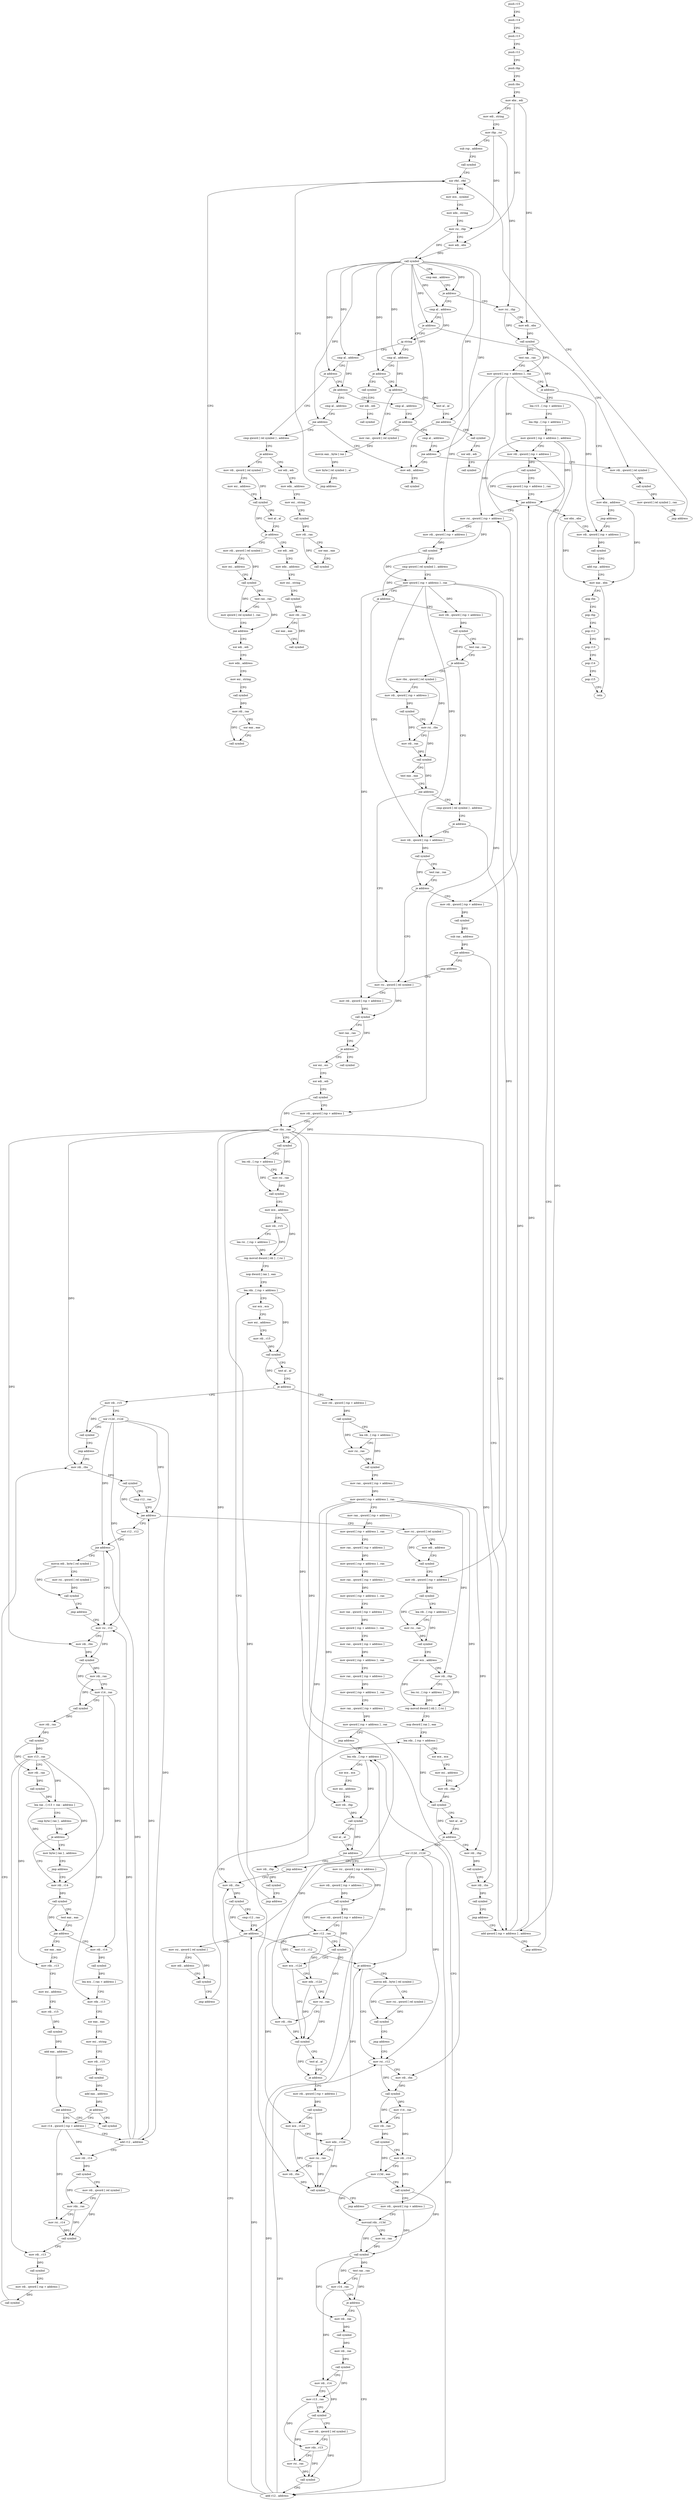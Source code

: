 digraph "func" {
"4213552" [label = "push r15" ]
"4213554" [label = "push r14" ]
"4213556" [label = "push r13" ]
"4213558" [label = "push r12" ]
"4213560" [label = "push rbp" ]
"4213561" [label = "push rbx" ]
"4213562" [label = "mov ebx , edi" ]
"4213564" [label = "mov edi , string" ]
"4213569" [label = "mov rbp , rsi" ]
"4213572" [label = "sub rsp , address" ]
"4213579" [label = "call symbol" ]
"4213584" [label = "xor r8d , r8d" ]
"4213913" [label = "mov rsi , rbp" ]
"4213916" [label = "mov edi , ebx" ]
"4213918" [label = "call symbol" ]
"4213923" [label = "test rax , rax" ]
"4213926" [label = "mov qword [ rsp + address ] , rax" ]
"4213931" [label = "je address" ]
"4215075" [label = "mov ebx , address" ]
"4213937" [label = "lea r15 , [ rsp + address ]" ]
"4213616" [label = "cmp al , address" ]
"4213618" [label = "je address" ]
"4213686" [label = "mov rdi , qword [ rel symbol ]" ]
"4213620" [label = "jg string" ]
"4215080" [label = "jmp address" ]
"4215045" [label = "mov rdi , qword [ rsp + address ]" ]
"4213942" [label = "lea rbp , [ rsp + address ]" ]
"4213950" [label = "mov qword [ rsp + address ] , address" ]
"4213959" [label = "mov rdi , qword [ rsp + address ]" ]
"4213693" [label = "call symbol" ]
"4213698" [label = "mov qword [ rel symbol ] , rax" ]
"4213705" [label = "jmp address" ]
"4213664" [label = "cmp al , address" ]
"4213622" [label = "cmp al , address" ]
"4215050" [label = "call symbol" ]
"4215055" [label = "add rsp , address" ]
"4215062" [label = "mov eax , ebx" ]
"4215064" [label = "pop rbx" ]
"4215065" [label = "pop rbp" ]
"4215066" [label = "pop r12" ]
"4215068" [label = "pop r13" ]
"4215070" [label = "pop r14" ]
"4215072" [label = "pop r15" ]
"4215074" [label = "retn" ]
"4215043" [label = "xor ebx , ebx" ]
"4213980" [label = "mov rsi , qword [ rsp + address ]" ]
"4213985" [label = "mov rdi , qword [ rsp + address ]" ]
"4213990" [label = "call symbol" ]
"4213995" [label = "cmp qword [ rel symbol ] , address" ]
"4214003" [label = "mov qword [ rsp + address ] , rax" ]
"4214008" [label = "je address" ]
"4214450" [label = "mov rdi , qword [ rsp + address ]" ]
"4214014" [label = "mov rdi , qword [ rsp + address ]" ]
"4213587" [label = "mov ecx , symbol" ]
"4213592" [label = "mov edx , string" ]
"4213597" [label = "mov rsi , rbp" ]
"4213600" [label = "mov edi , ebx" ]
"4213602" [label = "call symbol" ]
"4213607" [label = "cmp eax , address" ]
"4213610" [label = "je address" ]
"4213666" [label = "je address" ]
"4213715" [label = "cmp qword [ rel symbol ] , address" ]
"4213668" [label = "jle address" ]
"4213624" [label = "je address" ]
"4213869" [label = "call symbol" ]
"4213630" [label = "jg address" ]
"4214455" [label = "call symbol" ]
"4214460" [label = "test rax , rax" ]
"4214463" [label = "je address" ]
"4214069" [label = "mov rsi , qword [ rel symbol ]" ]
"4214469" [label = "mov rdi , qword [ rsp + address ]" ]
"4214019" [label = "call symbol" ]
"4214024" [label = "test rax , rax" ]
"4214027" [label = "je address" ]
"4214429" [label = "cmp qword [ rel symbol ] , address" ]
"4214033" [label = "mov rbx , qword [ rel symbol ]" ]
"4213723" [label = "je address" ]
"4213752" [label = "mov rdi , qword [ rel symbol ]" ]
"4213725" [label = "xor edi , edi" ]
"4213707" [label = "cmp al , address" ]
"4213670" [label = "cmp al , address" ]
"4213874" [label = "xor edi , edi" ]
"4213876" [label = "call symbol" ]
"4213838" [label = "mov rax , qword [ rel symbol ]" ]
"4213636" [label = "test al , al" ]
"4214076" [label = "mov rdi , qword [ rsp + address ]" ]
"4214081" [label = "call symbol" ]
"4214086" [label = "test rax , rax" ]
"4214089" [label = "je address" ]
"4215082" [label = "call symbol" ]
"4214095" [label = "xor esi , esi" ]
"4214474" [label = "call symbol" ]
"4214479" [label = "sub rax , address" ]
"4214483" [label = "jne address" ]
"4214439" [label = "add qword [ rsp + address ] , address" ]
"4214485" [label = "jmp address" ]
"4214437" [label = "je address" ]
"4214040" [label = "mov rdi , qword [ rsp + address ]" ]
"4214045" [label = "call symbol" ]
"4214050" [label = "mov rsi , rbx" ]
"4214053" [label = "mov rdi , rax" ]
"4214056" [label = "call symbol" ]
"4214061" [label = "test eax , eax" ]
"4214063" [label = "jne address" ]
"4213759" [label = "mov esi , address" ]
"4213764" [label = "call symbol" ]
"4213769" [label = "test al , al" ]
"4213771" [label = "je address" ]
"4213881" [label = "xor edi , edi" ]
"4213773" [label = "mov rdi , qword [ rel symbol ]" ]
"4213727" [label = "mov edx , address" ]
"4213732" [label = "mov esi , string" ]
"4213737" [label = "call symbol" ]
"4213742" [label = "mov rdi , rax" ]
"4213745" [label = "xor eax , eax" ]
"4213747" [label = "call symbol" ]
"4213709" [label = "jne address" ]
"4213859" [label = "mov edi , address" ]
"4213672" [label = "je address" ]
"4213678" [label = "cmp al , address" ]
"4213845" [label = "movzx eax , byte [ rax ]" ]
"4213848" [label = "mov byte [ rel symbol ] , al" ]
"4213854" [label = "jmp address" ]
"4213638" [label = "jne address" ]
"4213644" [label = "call symbol" ]
"4214097" [label = "xor edi , edi" ]
"4214099" [label = "call symbol" ]
"4214104" [label = "mov rdi , qword [ rsp + address ]" ]
"4214109" [label = "mov rbx , rax" ]
"4214112" [label = "call symbol" ]
"4214117" [label = "lea rdi , [ rsp + address ]" ]
"4214122" [label = "mov rsi , rax" ]
"4214125" [label = "call symbol" ]
"4214130" [label = "mov ecx , address" ]
"4214135" [label = "mov rdi , r15" ]
"4214138" [label = "lea rsi , [ rsp + address ]" ]
"4214143" [label = "rep movsd dword [ rdi ] , [ rsi ]" ]
"4214145" [label = "nop dword [ rax ] , eax" ]
"4214152" [label = "lea rdx , [ rsp + address ]" ]
"4214445" [label = "jmp address" ]
"4213883" [label = "mov edx , address" ]
"4213888" [label = "mov esi , string" ]
"4213893" [label = "call symbol" ]
"4213898" [label = "mov rdi , rax" ]
"4213901" [label = "xor eax , eax" ]
"4213903" [label = "call symbol" ]
"4213780" [label = "mov esi , address" ]
"4213785" [label = "call symbol" ]
"4213790" [label = "test rax , rax" ]
"4213793" [label = "mov qword [ rel symbol ] , rax" ]
"4213800" [label = "jne address" ]
"4213806" [label = "xor edi , edi" ]
"4213864" [label = "call symbol" ]
"4213680" [label = "jne address" ]
"4213649" [label = "xor edi , edi" ]
"4213651" [label = "call symbol" ]
"4214490" [label = "mov rdi , r15" ]
"4214493" [label = "xor r12d , r12d" ]
"4214496" [label = "call symbol" ]
"4214501" [label = "jmp address" ]
"4214594" [label = "mov rdi , rbx" ]
"4214180" [label = "mov rdi , qword [ rsp + address ]" ]
"4214185" [label = "call symbol" ]
"4214190" [label = "lea rdi , [ rsp + address ]" ]
"4214195" [label = "mov rsi , rax" ]
"4214198" [label = "call symbol" ]
"4214203" [label = "mov rax , qword [ rsp + address ]" ]
"4214208" [label = "mov qword [ rsp + address ] , rax" ]
"4214216" [label = "mov rax , qword [ rsp + address ]" ]
"4214221" [label = "mov qword [ rsp + address ] , rax" ]
"4214229" [label = "mov rax , qword [ rsp + address ]" ]
"4214234" [label = "mov qword [ rsp + address ] , rax" ]
"4214242" [label = "mov rax , qword [ rsp + address ]" ]
"4214247" [label = "mov qword [ rsp + address ] , rax" ]
"4214255" [label = "mov rax , qword [ rsp + address ]" ]
"4214260" [label = "mov qword [ rsp + address ] , rax" ]
"4214268" [label = "mov rax , qword [ rsp + address ]" ]
"4214273" [label = "mov qword [ rsp + address ] , rax" ]
"4214281" [label = "mov rax , qword [ rsp + address ]" ]
"4214286" [label = "mov qword [ rsp + address ] , rax" ]
"4214294" [label = "mov rax , qword [ rsp + address ]" ]
"4214299" [label = "mov qword [ rsp + address ] , rax" ]
"4214307" [label = "jmp address" ]
"4214361" [label = "lea rdx , [ rsp + address ]" ]
"4213964" [label = "call symbol" ]
"4213969" [label = "cmp qword [ rsp + address ] , rax" ]
"4213974" [label = "jae address" ]
"4213808" [label = "mov edx , address" ]
"4213813" [label = "mov esi , string" ]
"4213818" [label = "call symbol" ]
"4213823" [label = "mov rdi , rax" ]
"4213826" [label = "xor eax , eax" ]
"4213828" [label = "call symbol" ]
"4214597" [label = "call symbol" ]
"4214602" [label = "cmp r12 , rax" ]
"4214605" [label = "jae address" ]
"4214746" [label = "mov rsi , qword [ rel symbol ]" ]
"4214611" [label = "test r12 , r12" ]
"4214366" [label = "xor ecx , ecx" ]
"4214368" [label = "mov esi , address" ]
"4214373" [label = "mov rdi , rbp" ]
"4214376" [label = "call symbol" ]
"4214381" [label = "test al , al" ]
"4214383" [label = "jne address" ]
"4214312" [label = "mov rsi , qword [ rsp + address ]" ]
"4214385" [label = "mov rdi , rbp" ]
"4214753" [label = "mov edi , address" ]
"4214758" [label = "call symbol" ]
"4214763" [label = "mov rdi , qword [ rsp + address ]" ]
"4214768" [label = "call symbol" ]
"4214773" [label = "lea rdi , [ rsp + address ]" ]
"4214778" [label = "mov rsi , rax" ]
"4214781" [label = "call symbol" ]
"4214786" [label = "mov ecx , address" ]
"4214791" [label = "mov rdi , rbp" ]
"4214794" [label = "lea rsi , [ rsp + address ]" ]
"4214799" [label = "rep movsd dword [ rdi ] , [ rsi ]" ]
"4214801" [label = "nop dword [ rax ] , eax" ]
"4214808" [label = "lea rdx , [ rsp + address ]" ]
"4214614" [label = "jne address" ]
"4214720" [label = "movsx edi , byte [ rel symbol ]" ]
"4214616" [label = "mov rsi , r12" ]
"4214317" [label = "mov rdi , qword [ rsp + address ]" ]
"4214322" [label = "call symbol" ]
"4214327" [label = "mov rdi , qword [ rsp + address ]" ]
"4214332" [label = "mov r12 , rax" ]
"4214335" [label = "call symbol" ]
"4214340" [label = "mov ecx , r12d" ]
"4214343" [label = "mov edx , r12d" ]
"4214346" [label = "mov rsi , rax" ]
"4214349" [label = "mov rdi , rbx" ]
"4214352" [label = "call symbol" ]
"4214357" [label = "test al , al" ]
"4214359" [label = "je address" ]
"4214400" [label = "mov rdi , qword [ rsp + address ]" ]
"4214388" [label = "call symbol" ]
"4214393" [label = "jmp address" ]
"4215022" [label = "mov rdi , rbp" ]
"4215025" [label = "call symbol" ]
"4215030" [label = "mov rdi , rbx" ]
"4215033" [label = "call symbol" ]
"4215038" [label = "jmp address" ]
"4214836" [label = "xor r12d , r12d" ]
"4214839" [label = "jmp address" ]
"4214954" [label = "mov rdi , rbx" ]
"4214727" [label = "mov rsi , qword [ rel symbol ]" ]
"4214734" [label = "call symbol" ]
"4214739" [label = "jmp address" ]
"4214619" [label = "mov rdi , rbx" ]
"4214622" [label = "call symbol" ]
"4214627" [label = "mov rdi , rax" ]
"4214630" [label = "mov r14 , rax" ]
"4214633" [label = "call symbol" ]
"4214638" [label = "mov rdi , rax" ]
"4214641" [label = "call symbol" ]
"4214646" [label = "mov r13 , rax" ]
"4214649" [label = "mov rdi , rax" ]
"4214652" [label = "call symbol" ]
"4214657" [label = "lea rax , [ r13 + rax - address ]" ]
"4214662" [label = "cmp byte [ rax ] , address" ]
"4214665" [label = "je address" ]
"4214741" [label = "mov byte [ rax ] , address" ]
"4214667" [label = "mov rdi , r14" ]
"4214405" [label = "call symbol" ]
"4214410" [label = "mov ecx , r12d" ]
"4214413" [label = "mov edx , r12d" ]
"4214416" [label = "mov rsi , rax" ]
"4214419" [label = "mov rdi , rbx" ]
"4214422" [label = "call symbol" ]
"4214427" [label = "jmp address" ]
"4214157" [label = "xor ecx , ecx" ]
"4214159" [label = "mov esi , address" ]
"4214164" [label = "mov rdi , r15" ]
"4214167" [label = "call symbol" ]
"4214172" [label = "test al , al" ]
"4214174" [label = "je address" ]
"4214957" [label = "call symbol" ]
"4214962" [label = "cmp r12 , rax" ]
"4214965" [label = "jae address" ]
"4215000" [label = "mov rsi , qword [ rel symbol ]" ]
"4214967" [label = "test r12 , r12" ]
"4214744" [label = "jmp address" ]
"4214670" [label = "call symbol" ]
"4214675" [label = "test eax , eax" ]
"4214677" [label = "jne address" ]
"4214503" [label = "mov rdi , r14" ]
"4214683" [label = "xor eax , eax" ]
"4215007" [label = "mov edi , address" ]
"4215012" [label = "call symbol" ]
"4215017" [label = "jmp address" ]
"4214970" [label = "je address" ]
"4214848" [label = "mov rsi , r12" ]
"4214972" [label = "movsx edi , byte [ rel symbol ]" ]
"4214506" [label = "call symbol" ]
"4214511" [label = "lea ecx , [ rax + address ]" ]
"4214514" [label = "mov rdx , r13" ]
"4214517" [label = "xor eax , eax" ]
"4214519" [label = "mov esi , string" ]
"4214524" [label = "mov rdi , r15" ]
"4214527" [label = "call symbol" ]
"4214532" [label = "add eax , address" ]
"4214535" [label = "je address" ]
"4214710" [label = "call symbol" ]
"4214541" [label = "mov r14 , qword [ rsp + address ]" ]
"4214685" [label = "mov rdx , r13" ]
"4214688" [label = "mov esi , address" ]
"4214693" [label = "mov rdi , r15" ]
"4214696" [label = "call symbol" ]
"4214701" [label = "add eax , address" ]
"4214704" [label = "jne address" ]
"4214813" [label = "xor ecx , ecx" ]
"4214815" [label = "mov esi , address" ]
"4214820" [label = "mov rdi , rbp" ]
"4214823" [label = "call symbol" ]
"4214828" [label = "test al , al" ]
"4214830" [label = "je address" ]
"4214851" [label = "mov rdi , rbx" ]
"4214854" [label = "call symbol" ]
"4214859" [label = "mov r14 , rax" ]
"4214862" [label = "mov rdi , rax" ]
"4214865" [label = "call symbol" ]
"4214870" [label = "mov rdi , r14" ]
"4214873" [label = "mov r13d , eax" ]
"4214876" [label = "call symbol" ]
"4214881" [label = "mov rdi , qword [ rsp + address ]" ]
"4214886" [label = "movsxd rdx , r13d" ]
"4214889" [label = "mov rsi , rax" ]
"4214892" [label = "call symbol" ]
"4214897" [label = "test rax , rax" ]
"4214900" [label = "mov r14 , rax" ]
"4214903" [label = "je address" ]
"4214950" [label = "add r12 , address" ]
"4214905" [label = "mov rdi , rax" ]
"4214979" [label = "mov rsi , qword [ rel symbol ]" ]
"4214986" [label = "call symbol" ]
"4214991" [label = "jmp address" ]
"4214546" [label = "add r12 , address" ]
"4214550" [label = "mov rdi , r14" ]
"4214553" [label = "call symbol" ]
"4214558" [label = "mov rdi , qword [ rel symbol ]" ]
"4214565" [label = "mov rdx , rax" ]
"4214568" [label = "mov rsi , r14" ]
"4214571" [label = "call symbol" ]
"4214576" [label = "mov rdi , r13" ]
"4214579" [label = "call symbol" ]
"4214584" [label = "mov rdi , qword [ rsp + address ]" ]
"4214589" [label = "call symbol" ]
"4214908" [label = "call symbol" ]
"4214913" [label = "mov rdi , rax" ]
"4214916" [label = "call symbol" ]
"4214921" [label = "mov rdi , r14" ]
"4214924" [label = "mov r13 , rax" ]
"4214927" [label = "call symbol" ]
"4214932" [label = "mov rdi , qword [ rel symbol ]" ]
"4214939" [label = "mov rdx , r13" ]
"4214942" [label = "mov rsi , rax" ]
"4214945" [label = "call symbol" ]
"4213552" -> "4213554" [ label = "CFG" ]
"4213554" -> "4213556" [ label = "CFG" ]
"4213556" -> "4213558" [ label = "CFG" ]
"4213558" -> "4213560" [ label = "CFG" ]
"4213560" -> "4213561" [ label = "CFG" ]
"4213561" -> "4213562" [ label = "CFG" ]
"4213562" -> "4213564" [ label = "CFG" ]
"4213562" -> "4213600" [ label = "DFG" ]
"4213562" -> "4213916" [ label = "DFG" ]
"4213564" -> "4213569" [ label = "CFG" ]
"4213569" -> "4213572" [ label = "CFG" ]
"4213569" -> "4213597" [ label = "DFG" ]
"4213569" -> "4213913" [ label = "DFG" ]
"4213572" -> "4213579" [ label = "CFG" ]
"4213579" -> "4213584" [ label = "CFG" ]
"4213584" -> "4213587" [ label = "CFG" ]
"4213913" -> "4213916" [ label = "CFG" ]
"4213913" -> "4213918" [ label = "DFG" ]
"4213916" -> "4213918" [ label = "DFG" ]
"4213918" -> "4213923" [ label = "DFG" ]
"4213918" -> "4213926" [ label = "DFG" ]
"4213923" -> "4213926" [ label = "CFG" ]
"4213923" -> "4213931" [ label = "DFG" ]
"4213926" -> "4213931" [ label = "CFG" ]
"4213926" -> "4215045" [ label = "DFG" ]
"4213926" -> "4213959" [ label = "DFG" ]
"4213926" -> "4213985" [ label = "DFG" ]
"4213926" -> "4214469" [ label = "DFG" ]
"4213931" -> "4215075" [ label = "CFG" ]
"4213931" -> "4213937" [ label = "CFG" ]
"4215075" -> "4215080" [ label = "CFG" ]
"4215075" -> "4215062" [ label = "DFG" ]
"4213937" -> "4213942" [ label = "CFG" ]
"4213616" -> "4213618" [ label = "CFG" ]
"4213616" -> "4213620" [ label = "DFG" ]
"4213618" -> "4213686" [ label = "CFG" ]
"4213618" -> "4213620" [ label = "CFG" ]
"4213686" -> "4213693" [ label = "DFG" ]
"4213620" -> "4213664" [ label = "CFG" ]
"4213620" -> "4213622" [ label = "CFG" ]
"4215080" -> "4215045" [ label = "CFG" ]
"4215045" -> "4215050" [ label = "DFG" ]
"4213942" -> "4213950" [ label = "CFG" ]
"4213950" -> "4213959" [ label = "CFG" ]
"4213950" -> "4213974" [ label = "DFG" ]
"4213950" -> "4213980" [ label = "DFG" ]
"4213950" -> "4214439" [ label = "DFG" ]
"4213959" -> "4213964" [ label = "DFG" ]
"4213693" -> "4213698" [ label = "DFG" ]
"4213698" -> "4213705" [ label = "CFG" ]
"4213705" -> "4213584" [ label = "CFG" ]
"4213664" -> "4213666" [ label = "CFG" ]
"4213664" -> "4213668" [ label = "DFG" ]
"4213622" -> "4213624" [ label = "CFG" ]
"4213622" -> "4213630" [ label = "DFG" ]
"4215050" -> "4215055" [ label = "CFG" ]
"4215055" -> "4215062" [ label = "CFG" ]
"4215062" -> "4215064" [ label = "CFG" ]
"4215062" -> "4215074" [ label = "DFG" ]
"4215064" -> "4215065" [ label = "CFG" ]
"4215065" -> "4215066" [ label = "CFG" ]
"4215066" -> "4215068" [ label = "CFG" ]
"4215068" -> "4215070" [ label = "CFG" ]
"4215070" -> "4215072" [ label = "CFG" ]
"4215072" -> "4215074" [ label = "CFG" ]
"4215043" -> "4215045" [ label = "CFG" ]
"4215043" -> "4215062" [ label = "DFG" ]
"4213980" -> "4213985" [ label = "CFG" ]
"4213980" -> "4213990" [ label = "DFG" ]
"4213985" -> "4213990" [ label = "DFG" ]
"4213990" -> "4213995" [ label = "CFG" ]
"4213990" -> "4214003" [ label = "DFG" ]
"4213995" -> "4214003" [ label = "CFG" ]
"4213995" -> "4214008" [ label = "DFG" ]
"4214003" -> "4214008" [ label = "CFG" ]
"4214003" -> "4214450" [ label = "DFG" ]
"4214003" -> "4214014" [ label = "DFG" ]
"4214003" -> "4214076" [ label = "DFG" ]
"4214003" -> "4214040" [ label = "DFG" ]
"4214003" -> "4214104" [ label = "DFG" ]
"4214003" -> "4214763" [ label = "DFG" ]
"4214008" -> "4214450" [ label = "CFG" ]
"4214008" -> "4214014" [ label = "CFG" ]
"4214450" -> "4214455" [ label = "DFG" ]
"4214014" -> "4214019" [ label = "DFG" ]
"4213587" -> "4213592" [ label = "CFG" ]
"4213592" -> "4213597" [ label = "CFG" ]
"4213597" -> "4213600" [ label = "CFG" ]
"4213597" -> "4213602" [ label = "DFG" ]
"4213600" -> "4213602" [ label = "DFG" ]
"4213602" -> "4213607" [ label = "CFG" ]
"4213602" -> "4213610" [ label = "DFG" ]
"4213602" -> "4213616" [ label = "DFG" ]
"4213602" -> "4213618" [ label = "DFG" ]
"4213602" -> "4213664" [ label = "DFG" ]
"4213602" -> "4213666" [ label = "DFG" ]
"4213602" -> "4213622" [ label = "DFG" ]
"4213602" -> "4213624" [ label = "DFG" ]
"4213602" -> "4213709" [ label = "DFG" ]
"4213602" -> "4213672" [ label = "DFG" ]
"4213602" -> "4213638" [ label = "DFG" ]
"4213602" -> "4213680" [ label = "DFG" ]
"4213607" -> "4213610" [ label = "CFG" ]
"4213610" -> "4213913" [ label = "CFG" ]
"4213610" -> "4213616" [ label = "CFG" ]
"4213666" -> "4213715" [ label = "CFG" ]
"4213666" -> "4213668" [ label = "CFG" ]
"4213715" -> "4213723" [ label = "CFG" ]
"4213668" -> "4213707" [ label = "CFG" ]
"4213668" -> "4213670" [ label = "CFG" ]
"4213624" -> "4213869" [ label = "CFG" ]
"4213624" -> "4213630" [ label = "CFG" ]
"4213869" -> "4213874" [ label = "CFG" ]
"4213630" -> "4213838" [ label = "CFG" ]
"4213630" -> "4213636" [ label = "CFG" ]
"4214455" -> "4214460" [ label = "CFG" ]
"4214455" -> "4214463" [ label = "DFG" ]
"4214460" -> "4214463" [ label = "CFG" ]
"4214463" -> "4214069" [ label = "CFG" ]
"4214463" -> "4214469" [ label = "CFG" ]
"4214069" -> "4214076" [ label = "CFG" ]
"4214069" -> "4214081" [ label = "DFG" ]
"4214469" -> "4214474" [ label = "DFG" ]
"4214019" -> "4214024" [ label = "CFG" ]
"4214019" -> "4214027" [ label = "DFG" ]
"4214024" -> "4214027" [ label = "CFG" ]
"4214027" -> "4214429" [ label = "CFG" ]
"4214027" -> "4214033" [ label = "CFG" ]
"4214429" -> "4214437" [ label = "CFG" ]
"4214033" -> "4214040" [ label = "CFG" ]
"4214033" -> "4214050" [ label = "DFG" ]
"4213723" -> "4213752" [ label = "CFG" ]
"4213723" -> "4213725" [ label = "CFG" ]
"4213752" -> "4213759" [ label = "CFG" ]
"4213752" -> "4213764" [ label = "DFG" ]
"4213725" -> "4213727" [ label = "CFG" ]
"4213707" -> "4213709" [ label = "CFG" ]
"4213670" -> "4213672" [ label = "CFG" ]
"4213874" -> "4213876" [ label = "CFG" ]
"4213838" -> "4213845" [ label = "DFG" ]
"4213636" -> "4213638" [ label = "CFG" ]
"4214076" -> "4214081" [ label = "DFG" ]
"4214081" -> "4214086" [ label = "CFG" ]
"4214081" -> "4214089" [ label = "DFG" ]
"4214086" -> "4214089" [ label = "CFG" ]
"4214089" -> "4215082" [ label = "CFG" ]
"4214089" -> "4214095" [ label = "CFG" ]
"4214095" -> "4214097" [ label = "CFG" ]
"4214474" -> "4214479" [ label = "DFG" ]
"4214479" -> "4214483" [ label = "DFG" ]
"4214483" -> "4214439" [ label = "CFG" ]
"4214483" -> "4214485" [ label = "CFG" ]
"4214439" -> "4214445" [ label = "CFG" ]
"4214439" -> "4213980" [ label = "DFG" ]
"4214439" -> "4213974" [ label = "DFG" ]
"4214485" -> "4214069" [ label = "CFG" ]
"4214437" -> "4214450" [ label = "CFG" ]
"4214437" -> "4214439" [ label = "CFG" ]
"4214040" -> "4214045" [ label = "DFG" ]
"4214045" -> "4214050" [ label = "CFG" ]
"4214045" -> "4214053" [ label = "DFG" ]
"4214050" -> "4214053" [ label = "CFG" ]
"4214050" -> "4214056" [ label = "DFG" ]
"4214053" -> "4214056" [ label = "DFG" ]
"4214056" -> "4214061" [ label = "CFG" ]
"4214056" -> "4214063" [ label = "DFG" ]
"4214061" -> "4214063" [ label = "CFG" ]
"4214063" -> "4214429" [ label = "CFG" ]
"4214063" -> "4214069" [ label = "CFG" ]
"4213759" -> "4213764" [ label = "CFG" ]
"4213764" -> "4213769" [ label = "CFG" ]
"4213764" -> "4213771" [ label = "DFG" ]
"4213769" -> "4213771" [ label = "CFG" ]
"4213771" -> "4213881" [ label = "CFG" ]
"4213771" -> "4213773" [ label = "CFG" ]
"4213881" -> "4213883" [ label = "CFG" ]
"4213773" -> "4213780" [ label = "CFG" ]
"4213773" -> "4213785" [ label = "DFG" ]
"4213727" -> "4213732" [ label = "CFG" ]
"4213732" -> "4213737" [ label = "CFG" ]
"4213737" -> "4213742" [ label = "DFG" ]
"4213742" -> "4213745" [ label = "CFG" ]
"4213742" -> "4213747" [ label = "DFG" ]
"4213745" -> "4213747" [ label = "CFG" ]
"4213709" -> "4213859" [ label = "CFG" ]
"4213709" -> "4213715" [ label = "CFG" ]
"4213859" -> "4213864" [ label = "CFG" ]
"4213672" -> "4213838" [ label = "CFG" ]
"4213672" -> "4213678" [ label = "CFG" ]
"4213678" -> "4213680" [ label = "CFG" ]
"4213845" -> "4213848" [ label = "DFG" ]
"4213848" -> "4213854" [ label = "CFG" ]
"4213854" -> "4213584" [ label = "CFG" ]
"4213638" -> "4213859" [ label = "CFG" ]
"4213638" -> "4213644" [ label = "CFG" ]
"4213644" -> "4213649" [ label = "CFG" ]
"4214097" -> "4214099" [ label = "CFG" ]
"4214099" -> "4214104" [ label = "CFG" ]
"4214099" -> "4214109" [ label = "DFG" ]
"4214104" -> "4214109" [ label = "CFG" ]
"4214104" -> "4214112" [ label = "DFG" ]
"4214109" -> "4214112" [ label = "CFG" ]
"4214109" -> "4214594" [ label = "DFG" ]
"4214109" -> "4214349" [ label = "DFG" ]
"4214109" -> "4214619" [ label = "DFG" ]
"4214109" -> "4214419" [ label = "DFG" ]
"4214109" -> "4215030" [ label = "DFG" ]
"4214109" -> "4214954" [ label = "DFG" ]
"4214109" -> "4214851" [ label = "DFG" ]
"4214112" -> "4214117" [ label = "CFG" ]
"4214112" -> "4214122" [ label = "DFG" ]
"4214117" -> "4214122" [ label = "CFG" ]
"4214117" -> "4214125" [ label = "DFG" ]
"4214122" -> "4214125" [ label = "DFG" ]
"4214125" -> "4214130" [ label = "CFG" ]
"4214130" -> "4214135" [ label = "CFG" ]
"4214130" -> "4214143" [ label = "DFG" ]
"4214135" -> "4214138" [ label = "CFG" ]
"4214135" -> "4214143" [ label = "DFG" ]
"4214138" -> "4214143" [ label = "DFG" ]
"4214143" -> "4214145" [ label = "CFG" ]
"4214145" -> "4214152" [ label = "CFG" ]
"4214152" -> "4214157" [ label = "CFG" ]
"4214152" -> "4214167" [ label = "DFG" ]
"4214445" -> "4213959" [ label = "CFG" ]
"4213883" -> "4213888" [ label = "CFG" ]
"4213888" -> "4213893" [ label = "CFG" ]
"4213893" -> "4213898" [ label = "DFG" ]
"4213898" -> "4213901" [ label = "CFG" ]
"4213898" -> "4213903" [ label = "DFG" ]
"4213901" -> "4213903" [ label = "CFG" ]
"4213780" -> "4213785" [ label = "CFG" ]
"4213785" -> "4213790" [ label = "DFG" ]
"4213785" -> "4213793" [ label = "DFG" ]
"4213790" -> "4213793" [ label = "CFG" ]
"4213790" -> "4213800" [ label = "DFG" ]
"4213793" -> "4213800" [ label = "CFG" ]
"4213800" -> "4213584" [ label = "CFG" ]
"4213800" -> "4213806" [ label = "CFG" ]
"4213806" -> "4213808" [ label = "CFG" ]
"4213680" -> "4213859" [ label = "CFG" ]
"4213680" -> "4213686" [ label = "CFG" ]
"4213649" -> "4213651" [ label = "CFG" ]
"4214490" -> "4214493" [ label = "CFG" ]
"4214490" -> "4214496" [ label = "DFG" ]
"4214493" -> "4214496" [ label = "CFG" ]
"4214493" -> "4214605" [ label = "DFG" ]
"4214493" -> "4214614" [ label = "DFG" ]
"4214493" -> "4214616" [ label = "DFG" ]
"4214493" -> "4214546" [ label = "DFG" ]
"4214496" -> "4214501" [ label = "CFG" ]
"4214501" -> "4214594" [ label = "CFG" ]
"4214594" -> "4214597" [ label = "DFG" ]
"4214180" -> "4214185" [ label = "DFG" ]
"4214185" -> "4214190" [ label = "CFG" ]
"4214185" -> "4214195" [ label = "DFG" ]
"4214190" -> "4214195" [ label = "CFG" ]
"4214190" -> "4214198" [ label = "DFG" ]
"4214195" -> "4214198" [ label = "DFG" ]
"4214198" -> "4214203" [ label = "CFG" ]
"4214203" -> "4214208" [ label = "DFG" ]
"4214208" -> "4214216" [ label = "CFG" ]
"4214208" -> "4214373" [ label = "DFG" ]
"4214208" -> "4214791" [ label = "DFG" ]
"4214208" -> "4214385" [ label = "DFG" ]
"4214208" -> "4214820" [ label = "DFG" ]
"4214208" -> "4215022" [ label = "DFG" ]
"4214216" -> "4214221" [ label = "DFG" ]
"4214221" -> "4214229" [ label = "CFG" ]
"4214229" -> "4214234" [ label = "DFG" ]
"4214234" -> "4214242" [ label = "CFG" ]
"4214242" -> "4214247" [ label = "DFG" ]
"4214247" -> "4214255" [ label = "CFG" ]
"4214255" -> "4214260" [ label = "DFG" ]
"4214260" -> "4214268" [ label = "CFG" ]
"4214268" -> "4214273" [ label = "DFG" ]
"4214273" -> "4214281" [ label = "CFG" ]
"4214281" -> "4214286" [ label = "DFG" ]
"4214286" -> "4214294" [ label = "CFG" ]
"4214294" -> "4214299" [ label = "DFG" ]
"4214299" -> "4214307" [ label = "CFG" ]
"4214307" -> "4214361" [ label = "CFG" ]
"4214361" -> "4214366" [ label = "CFG" ]
"4214361" -> "4214376" [ label = "DFG" ]
"4213964" -> "4213969" [ label = "CFG" ]
"4213964" -> "4213974" [ label = "DFG" ]
"4213969" -> "4213974" [ label = "CFG" ]
"4213974" -> "4215043" [ label = "CFG" ]
"4213974" -> "4213980" [ label = "CFG" ]
"4213808" -> "4213813" [ label = "CFG" ]
"4213813" -> "4213818" [ label = "CFG" ]
"4213818" -> "4213823" [ label = "DFG" ]
"4213823" -> "4213826" [ label = "CFG" ]
"4213823" -> "4213828" [ label = "DFG" ]
"4213826" -> "4213828" [ label = "CFG" ]
"4214597" -> "4214602" [ label = "CFG" ]
"4214597" -> "4214605" [ label = "DFG" ]
"4214602" -> "4214605" [ label = "CFG" ]
"4214605" -> "4214746" [ label = "CFG" ]
"4214605" -> "4214611" [ label = "CFG" ]
"4214746" -> "4214753" [ label = "CFG" ]
"4214746" -> "4214758" [ label = "DFG" ]
"4214611" -> "4214614" [ label = "CFG" ]
"4214366" -> "4214368" [ label = "CFG" ]
"4214368" -> "4214373" [ label = "CFG" ]
"4214373" -> "4214376" [ label = "DFG" ]
"4214376" -> "4214381" [ label = "CFG" ]
"4214376" -> "4214383" [ label = "DFG" ]
"4214381" -> "4214383" [ label = "CFG" ]
"4214383" -> "4214312" [ label = "CFG" ]
"4214383" -> "4214385" [ label = "CFG" ]
"4214312" -> "4214317" [ label = "CFG" ]
"4214312" -> "4214322" [ label = "DFG" ]
"4214385" -> "4214388" [ label = "DFG" ]
"4214753" -> "4214758" [ label = "CFG" ]
"4214758" -> "4214763" [ label = "CFG" ]
"4214763" -> "4214768" [ label = "DFG" ]
"4214768" -> "4214773" [ label = "CFG" ]
"4214768" -> "4214778" [ label = "DFG" ]
"4214773" -> "4214778" [ label = "CFG" ]
"4214773" -> "4214781" [ label = "DFG" ]
"4214778" -> "4214781" [ label = "DFG" ]
"4214781" -> "4214786" [ label = "CFG" ]
"4214786" -> "4214791" [ label = "CFG" ]
"4214786" -> "4214799" [ label = "DFG" ]
"4214791" -> "4214794" [ label = "CFG" ]
"4214791" -> "4214799" [ label = "DFG" ]
"4214794" -> "4214799" [ label = "DFG" ]
"4214799" -> "4214801" [ label = "CFG" ]
"4214801" -> "4214808" [ label = "CFG" ]
"4214808" -> "4214813" [ label = "CFG" ]
"4214808" -> "4214823" [ label = "DFG" ]
"4214614" -> "4214720" [ label = "CFG" ]
"4214614" -> "4214616" [ label = "CFG" ]
"4214720" -> "4214727" [ label = "CFG" ]
"4214720" -> "4214734" [ label = "DFG" ]
"4214616" -> "4214619" [ label = "CFG" ]
"4214616" -> "4214622" [ label = "DFG" ]
"4214317" -> "4214322" [ label = "DFG" ]
"4214322" -> "4214327" [ label = "CFG" ]
"4214322" -> "4214332" [ label = "DFG" ]
"4214327" -> "4214332" [ label = "CFG" ]
"4214327" -> "4214335" [ label = "DFG" ]
"4214332" -> "4214335" [ label = "CFG" ]
"4214332" -> "4214340" [ label = "DFG" ]
"4214332" -> "4214343" [ label = "DFG" ]
"4214332" -> "4214410" [ label = "DFG" ]
"4214332" -> "4214413" [ label = "DFG" ]
"4214335" -> "4214340" [ label = "CFG" ]
"4214335" -> "4214346" [ label = "DFG" ]
"4214340" -> "4214343" [ label = "CFG" ]
"4214340" -> "4214352" [ label = "DFG" ]
"4214343" -> "4214346" [ label = "CFG" ]
"4214343" -> "4214352" [ label = "DFG" ]
"4214346" -> "4214349" [ label = "CFG" ]
"4214346" -> "4214352" [ label = "DFG" ]
"4214349" -> "4214352" [ label = "DFG" ]
"4214352" -> "4214357" [ label = "CFG" ]
"4214352" -> "4214359" [ label = "DFG" ]
"4214357" -> "4214359" [ label = "CFG" ]
"4214359" -> "4214400" [ label = "CFG" ]
"4214359" -> "4214361" [ label = "CFG" ]
"4214400" -> "4214405" [ label = "DFG" ]
"4214388" -> "4214393" [ label = "CFG" ]
"4214393" -> "4214152" [ label = "CFG" ]
"4215022" -> "4215025" [ label = "DFG" ]
"4215025" -> "4215030" [ label = "CFG" ]
"4215030" -> "4215033" [ label = "DFG" ]
"4215033" -> "4215038" [ label = "CFG" ]
"4215038" -> "4214439" [ label = "CFG" ]
"4214836" -> "4214839" [ label = "CFG" ]
"4214836" -> "4214965" [ label = "DFG" ]
"4214836" -> "4214970" [ label = "DFG" ]
"4214836" -> "4214848" [ label = "DFG" ]
"4214836" -> "4214950" [ label = "DFG" ]
"4214839" -> "4214954" [ label = "CFG" ]
"4214954" -> "4214957" [ label = "DFG" ]
"4214727" -> "4214734" [ label = "DFG" ]
"4214734" -> "4214739" [ label = "CFG" ]
"4214739" -> "4214616" [ label = "CFG" ]
"4214619" -> "4214622" [ label = "DFG" ]
"4214622" -> "4214627" [ label = "DFG" ]
"4214622" -> "4214630" [ label = "DFG" ]
"4214627" -> "4214630" [ label = "CFG" ]
"4214627" -> "4214633" [ label = "DFG" ]
"4214630" -> "4214633" [ label = "CFG" ]
"4214630" -> "4214667" [ label = "DFG" ]
"4214630" -> "4214503" [ label = "DFG" ]
"4214633" -> "4214638" [ label = "DFG" ]
"4214638" -> "4214641" [ label = "DFG" ]
"4214641" -> "4214646" [ label = "DFG" ]
"4214641" -> "4214649" [ label = "DFG" ]
"4214646" -> "4214649" [ label = "CFG" ]
"4214646" -> "4214657" [ label = "DFG" ]
"4214646" -> "4214514" [ label = "DFG" ]
"4214646" -> "4214685" [ label = "DFG" ]
"4214646" -> "4214576" [ label = "DFG" ]
"4214649" -> "4214652" [ label = "DFG" ]
"4214652" -> "4214657" [ label = "DFG" ]
"4214657" -> "4214662" [ label = "CFG" ]
"4214657" -> "4214665" [ label = "DFG" ]
"4214657" -> "4214741" [ label = "DFG" ]
"4214662" -> "4214665" [ label = "CFG" ]
"4214665" -> "4214741" [ label = "CFG" ]
"4214665" -> "4214667" [ label = "CFG" ]
"4214741" -> "4214744" [ label = "CFG" ]
"4214667" -> "4214670" [ label = "DFG" ]
"4214405" -> "4214410" [ label = "CFG" ]
"4214405" -> "4214416" [ label = "DFG" ]
"4214410" -> "4214413" [ label = "CFG" ]
"4214410" -> "4214422" [ label = "DFG" ]
"4214413" -> "4214416" [ label = "CFG" ]
"4214413" -> "4214422" [ label = "DFG" ]
"4214416" -> "4214419" [ label = "CFG" ]
"4214416" -> "4214422" [ label = "DFG" ]
"4214419" -> "4214422" [ label = "DFG" ]
"4214422" -> "4214427" [ label = "CFG" ]
"4214427" -> "4214361" [ label = "CFG" ]
"4214157" -> "4214159" [ label = "CFG" ]
"4214159" -> "4214164" [ label = "CFG" ]
"4214164" -> "4214167" [ label = "DFG" ]
"4214167" -> "4214172" [ label = "CFG" ]
"4214167" -> "4214174" [ label = "DFG" ]
"4214172" -> "4214174" [ label = "CFG" ]
"4214174" -> "4214490" [ label = "CFG" ]
"4214174" -> "4214180" [ label = "CFG" ]
"4214957" -> "4214962" [ label = "CFG" ]
"4214957" -> "4214965" [ label = "DFG" ]
"4214962" -> "4214965" [ label = "CFG" ]
"4214965" -> "4215000" [ label = "CFG" ]
"4214965" -> "4214967" [ label = "CFG" ]
"4215000" -> "4215007" [ label = "CFG" ]
"4215000" -> "4215012" [ label = "DFG" ]
"4214967" -> "4214970" [ label = "CFG" ]
"4214744" -> "4214667" [ label = "CFG" ]
"4214670" -> "4214675" [ label = "CFG" ]
"4214670" -> "4214677" [ label = "DFG" ]
"4214675" -> "4214677" [ label = "CFG" ]
"4214677" -> "4214503" [ label = "CFG" ]
"4214677" -> "4214683" [ label = "CFG" ]
"4214503" -> "4214506" [ label = "DFG" ]
"4214683" -> "4214685" [ label = "CFG" ]
"4215007" -> "4215012" [ label = "CFG" ]
"4215012" -> "4215017" [ label = "CFG" ]
"4215017" -> "4214808" [ label = "CFG" ]
"4214970" -> "4214848" [ label = "CFG" ]
"4214970" -> "4214972" [ label = "CFG" ]
"4214848" -> "4214851" [ label = "CFG" ]
"4214848" -> "4214854" [ label = "DFG" ]
"4214972" -> "4214979" [ label = "CFG" ]
"4214972" -> "4214986" [ label = "DFG" ]
"4214506" -> "4214511" [ label = "DFG" ]
"4214511" -> "4214514" [ label = "CFG" ]
"4214514" -> "4214517" [ label = "CFG" ]
"4214517" -> "4214519" [ label = "CFG" ]
"4214519" -> "4214524" [ label = "CFG" ]
"4214524" -> "4214527" [ label = "DFG" ]
"4214527" -> "4214532" [ label = "DFG" ]
"4214532" -> "4214535" [ label = "DFG" ]
"4214535" -> "4214710" [ label = "CFG" ]
"4214535" -> "4214541" [ label = "CFG" ]
"4214541" -> "4214546" [ label = "CFG" ]
"4214541" -> "4214550" [ label = "DFG" ]
"4214541" -> "4214568" [ label = "DFG" ]
"4214685" -> "4214688" [ label = "CFG" ]
"4214688" -> "4214693" [ label = "CFG" ]
"4214693" -> "4214696" [ label = "DFG" ]
"4214696" -> "4214701" [ label = "DFG" ]
"4214701" -> "4214704" [ label = "DFG" ]
"4214704" -> "4214541" [ label = "CFG" ]
"4214704" -> "4214710" [ label = "CFG" ]
"4214813" -> "4214815" [ label = "CFG" ]
"4214815" -> "4214820" [ label = "CFG" ]
"4214820" -> "4214823" [ label = "DFG" ]
"4214823" -> "4214828" [ label = "CFG" ]
"4214823" -> "4214830" [ label = "DFG" ]
"4214828" -> "4214830" [ label = "CFG" ]
"4214830" -> "4215022" [ label = "CFG" ]
"4214830" -> "4214836" [ label = "CFG" ]
"4214851" -> "4214854" [ label = "DFG" ]
"4214854" -> "4214859" [ label = "DFG" ]
"4214854" -> "4214862" [ label = "DFG" ]
"4214859" -> "4214862" [ label = "CFG" ]
"4214859" -> "4214870" [ label = "DFG" ]
"4214862" -> "4214865" [ label = "DFG" ]
"4214865" -> "4214870" [ label = "CFG" ]
"4214865" -> "4214873" [ label = "DFG" ]
"4214870" -> "4214873" [ label = "CFG" ]
"4214870" -> "4214876" [ label = "DFG" ]
"4214873" -> "4214876" [ label = "CFG" ]
"4214873" -> "4214886" [ label = "DFG" ]
"4214876" -> "4214881" [ label = "CFG" ]
"4214876" -> "4214889" [ label = "DFG" ]
"4214881" -> "4214886" [ label = "CFG" ]
"4214881" -> "4214892" [ label = "DFG" ]
"4214886" -> "4214889" [ label = "CFG" ]
"4214886" -> "4214892" [ label = "DFG" ]
"4214889" -> "4214892" [ label = "DFG" ]
"4214892" -> "4214897" [ label = "DFG" ]
"4214892" -> "4214900" [ label = "DFG" ]
"4214892" -> "4214905" [ label = "DFG" ]
"4214897" -> "4214900" [ label = "CFG" ]
"4214897" -> "4214903" [ label = "DFG" ]
"4214900" -> "4214903" [ label = "CFG" ]
"4214900" -> "4214921" [ label = "DFG" ]
"4214903" -> "4214950" [ label = "CFG" ]
"4214903" -> "4214905" [ label = "CFG" ]
"4214950" -> "4214954" [ label = "CFG" ]
"4214950" -> "4214970" [ label = "DFG" ]
"4214950" -> "4214848" [ label = "DFG" ]
"4214950" -> "4214965" [ label = "DFG" ]
"4214905" -> "4214908" [ label = "DFG" ]
"4214979" -> "4214986" [ label = "DFG" ]
"4214986" -> "4214991" [ label = "CFG" ]
"4214991" -> "4214848" [ label = "CFG" ]
"4214546" -> "4214550" [ label = "CFG" ]
"4214546" -> "4214614" [ label = "DFG" ]
"4214546" -> "4214616" [ label = "DFG" ]
"4214546" -> "4214605" [ label = "DFG" ]
"4214550" -> "4214553" [ label = "DFG" ]
"4214553" -> "4214558" [ label = "CFG" ]
"4214553" -> "4214565" [ label = "DFG" ]
"4214558" -> "4214565" [ label = "CFG" ]
"4214558" -> "4214571" [ label = "DFG" ]
"4214565" -> "4214568" [ label = "CFG" ]
"4214565" -> "4214571" [ label = "DFG" ]
"4214568" -> "4214571" [ label = "DFG" ]
"4214571" -> "4214576" [ label = "CFG" ]
"4214576" -> "4214579" [ label = "DFG" ]
"4214579" -> "4214584" [ label = "CFG" ]
"4214584" -> "4214589" [ label = "DFG" ]
"4214589" -> "4214594" [ label = "CFG" ]
"4214908" -> "4214913" [ label = "DFG" ]
"4214913" -> "4214916" [ label = "DFG" ]
"4214916" -> "4214921" [ label = "CFG" ]
"4214916" -> "4214924" [ label = "DFG" ]
"4214921" -> "4214924" [ label = "CFG" ]
"4214921" -> "4214927" [ label = "DFG" ]
"4214924" -> "4214927" [ label = "CFG" ]
"4214924" -> "4214939" [ label = "DFG" ]
"4214927" -> "4214932" [ label = "CFG" ]
"4214927" -> "4214942" [ label = "DFG" ]
"4214932" -> "4214939" [ label = "CFG" ]
"4214932" -> "4214945" [ label = "DFG" ]
"4214939" -> "4214942" [ label = "CFG" ]
"4214939" -> "4214945" [ label = "DFG" ]
"4214942" -> "4214945" [ label = "DFG" ]
"4214945" -> "4214950" [ label = "CFG" ]
}
